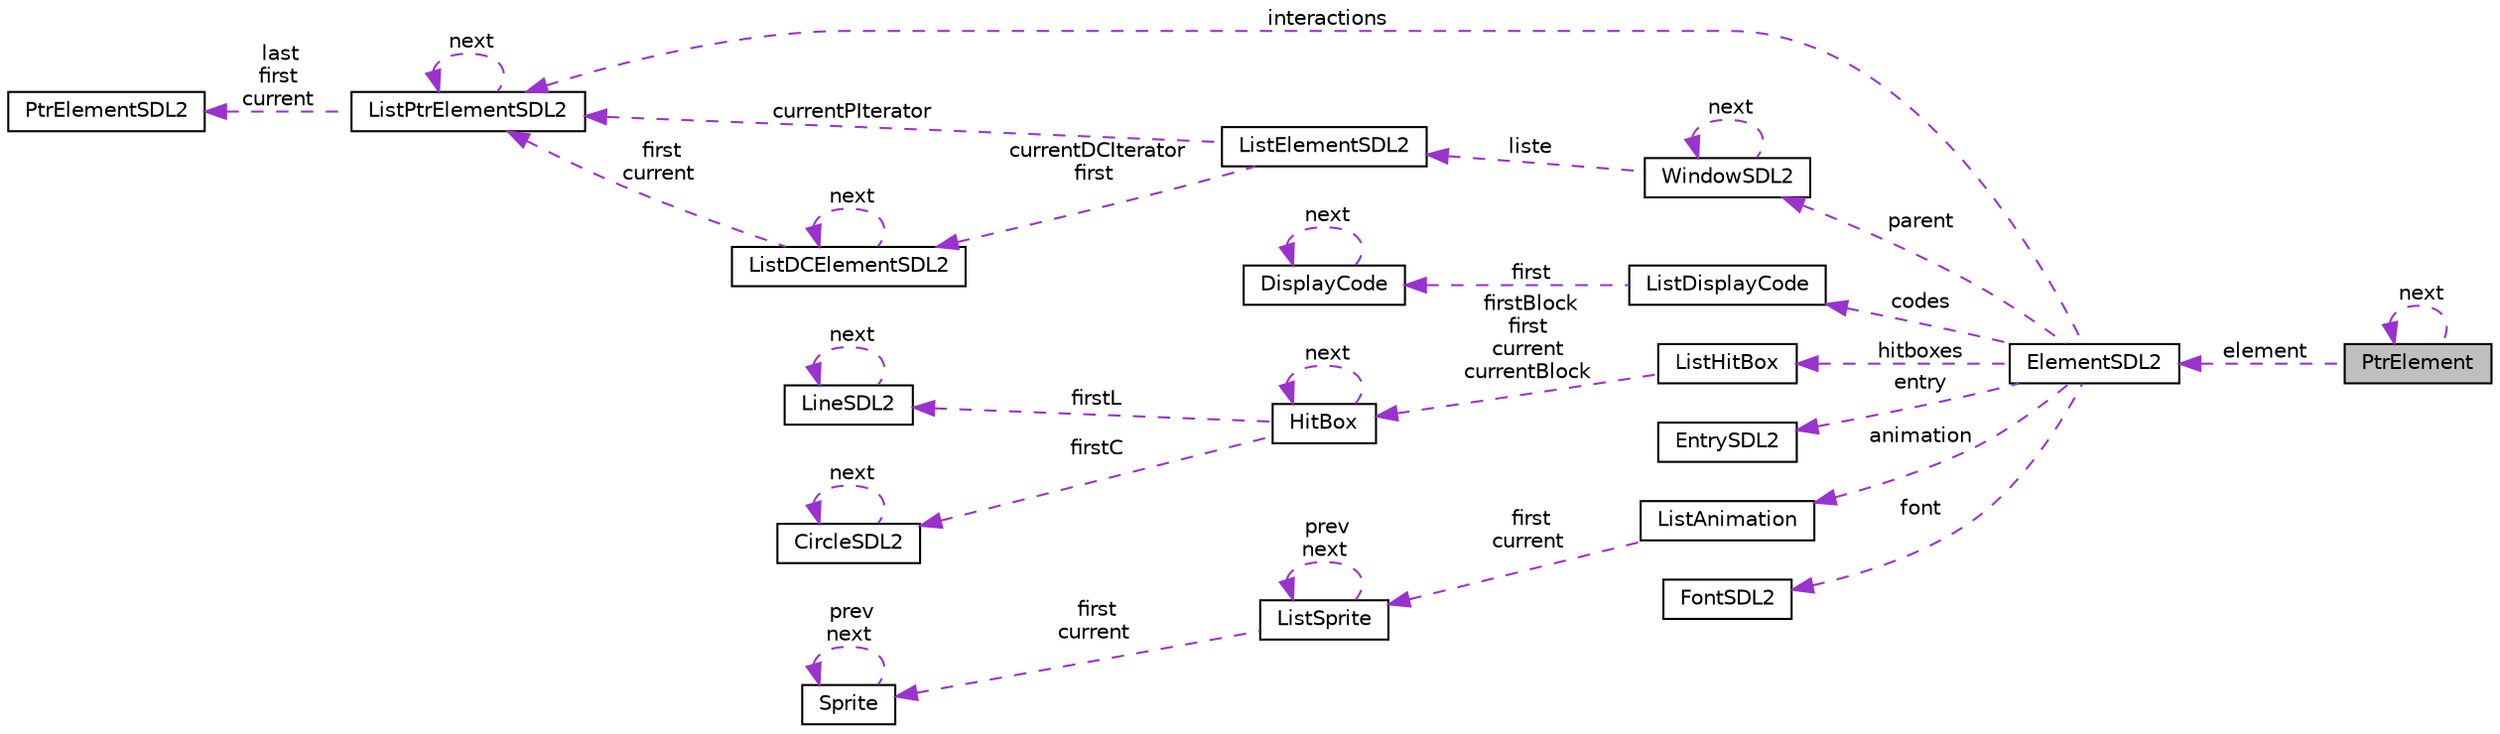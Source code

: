 digraph "PtrElement"
{
  edge [fontname="Helvetica",fontsize="10",labelfontname="Helvetica",labelfontsize="10"];
  node [fontname="Helvetica",fontsize="10",shape=record];
  rankdir="LR";
  Node1 [label="PtrElement",height=0.2,width=0.4,color="black", fillcolor="grey75", style="filled", fontcolor="black"];
  Node2 -> Node1 [dir="back",color="darkorchid3",fontsize="10",style="dashed",label=" element" ,fontname="Helvetica"];
  Node2 [label="ElementSDL2",height=0.2,width=0.4,color="black", fillcolor="white", style="filled",URL="$structElementSDL2.html",tooltip="All the informations of an element. "];
  Node3 -> Node2 [dir="back",color="darkorchid3",fontsize="10",style="dashed",label=" parent" ,fontname="Helvetica"];
  Node3 [label="WindowSDL2",height=0.2,width=0.4,color="black", fillcolor="white", style="filled",URL="$structWindowSDL2.html",tooltip="SANDAL2 window. "];
  Node4 -> Node3 [dir="back",color="darkorchid3",fontsize="10",style="dashed",label=" liste" ,fontname="Helvetica"];
  Node4 [label="ListElementSDL2",height=0.2,width=0.4,color="black", fillcolor="white", style="filled",URL="$structListElementSDL2.html",tooltip="List of list (display code) of list (plan) of elements. "];
  Node5 -> Node4 [dir="back",color="darkorchid3",fontsize="10",style="dashed",label=" currentDCIterator\nfirst" ,fontname="Helvetica"];
  Node5 [label="ListDCElementSDL2",height=0.2,width=0.4,color="black", fillcolor="white", style="filled",URL="$structListDCElementSDL2.html",tooltip="List (display code) of list (plan) of element. "];
  Node5 -> Node5 [dir="back",color="darkorchid3",fontsize="10",style="dashed",label=" next" ,fontname="Helvetica"];
  Node6 -> Node5 [dir="back",color="darkorchid3",fontsize="10",style="dashed",label=" first\ncurrent" ,fontname="Helvetica"];
  Node6 [label="ListPtrElementSDL2",height=0.2,width=0.4,color="black", fillcolor="white", style="filled",URL="$structListPtrElementSDL2.html",tooltip="List of PtrElementSDL2. "];
  Node7 -> Node6 [dir="back",color="darkorchid3",fontsize="10",style="dashed",label=" last\nfirst\ncurrent" ,fontname="Helvetica"];
  Node7 [label="PtrElementSDL2",height=0.2,width=0.4,color="black", fillcolor="white", style="filled",URL="$structPtrElementSDL2.html",tooltip="Structure used to store elements&#39; pointers in a list of element. "];
  Node6 -> Node6 [dir="back",color="darkorchid3",fontsize="10",style="dashed",label=" next" ,fontname="Helvetica"];
  Node6 -> Node4 [dir="back",color="darkorchid3",fontsize="10",style="dashed",label=" currentPIterator" ,fontname="Helvetica"];
  Node3 -> Node3 [dir="back",color="darkorchid3",fontsize="10",style="dashed",label=" next" ,fontname="Helvetica"];
  Node8 -> Node2 [dir="back",color="darkorchid3",fontsize="10",style="dashed",label=" codes" ,fontname="Helvetica"];
  Node8 [label="ListDisplayCode",height=0.2,width=0.4,color="black", fillcolor="white", style="filled",URL="$structListDisplayCode.html",tooltip="List of display codes. "];
  Node9 -> Node8 [dir="back",color="darkorchid3",fontsize="10",style="dashed",label=" first" ,fontname="Helvetica"];
  Node9 [label="DisplayCode",height=0.2,width=0.4,color="black", fillcolor="white", style="filled",URL="$structDisplayCode.html",tooltip="Display code containing the plan and a flag to indicate if it is displaied. "];
  Node9 -> Node9 [dir="back",color="darkorchid3",fontsize="10",style="dashed",label=" next" ,fontname="Helvetica"];
  Node10 -> Node2 [dir="back",color="darkorchid3",fontsize="10",style="dashed",label=" hitboxes" ,fontname="Helvetica"];
  Node10 [label="ListHitBox",height=0.2,width=0.4,color="black", fillcolor="white", style="filled",URL="$structListHitBox.html",tooltip="Collection of hit boxes. "];
  Node11 -> Node10 [dir="back",color="darkorchid3",fontsize="10",style="dashed",label=" firstBlock\nfirst\ncurrent\ncurrentBlock" ,fontname="Helvetica"];
  Node11 [label="HitBox",height=0.2,width=0.4,color="black", fillcolor="white", style="filled",URL="$structHitBox.html",tooltip="Represente a hit boxe which is a collection of LineSDL2 (defining a convexe polygon) and CircleSDL2..."];
  Node12 -> Node11 [dir="back",color="darkorchid3",fontsize="10",style="dashed",label=" firstL" ,fontname="Helvetica"];
  Node12 [label="LineSDL2",height=0.2,width=0.4,color="black", fillcolor="white", style="filled",URL="$structLineSDL2.html",tooltip="Represente a line which delimitate a hittable surface from a none hittable one. "];
  Node12 -> Node12 [dir="back",color="darkorchid3",fontsize="10",style="dashed",label=" next" ,fontname="Helvetica"];
  Node11 -> Node11 [dir="back",color="darkorchid3",fontsize="10",style="dashed",label=" next" ,fontname="Helvetica"];
  Node13 -> Node11 [dir="back",color="darkorchid3",fontsize="10",style="dashed",label=" firstC" ,fontname="Helvetica"];
  Node13 [label="CircleSDL2",height=0.2,width=0.4,color="black", fillcolor="white", style="filled",URL="$structCircleSDL2.html",tooltip="Represente a hittable ellipse. "];
  Node13 -> Node13 [dir="back",color="darkorchid3",fontsize="10",style="dashed",label=" next" ,fontname="Helvetica"];
  Node14 -> Node2 [dir="back",color="darkorchid3",fontsize="10",style="dashed",label=" entry" ,fontname="Helvetica"];
  Node14 [label="EntrySDL2",height=0.2,width=0.4,color="black", fillcolor="white", style="filled",URL="$structEntrySDL2.html",tooltip="More informations about entry. "];
  Node15 -> Node2 [dir="back",color="darkorchid3",fontsize="10",style="dashed",label=" animation" ,fontname="Helvetica"];
  Node15 [label="ListAnimation",height=0.2,width=0.4,color="black", fillcolor="white", style="filled",URL="$structListAnimation.html",tooltip="a list of animations "];
  Node16 -> Node15 [dir="back",color="darkorchid3",fontsize="10",style="dashed",label=" first\ncurrent" ,fontname="Helvetica"];
  Node16 [label="ListSprite",height=0.2,width=0.4,color="black", fillcolor="white", style="filled",URL="$structListSprite.html",tooltip="all steps of an animation "];
  Node17 -> Node16 [dir="back",color="darkorchid3",fontsize="10",style="dashed",label=" first\ncurrent" ,fontname="Helvetica"];
  Node17 [label="Sprite",height=0.2,width=0.4,color="black", fillcolor="white", style="filled",URL="$structSprite.html",tooltip="informations about a step of an animation "];
  Node17 -> Node17 [dir="back",color="darkorchid3",fontsize="10",style="dashed",label=" prev\nnext" ,fontname="Helvetica"];
  Node16 -> Node16 [dir="back",color="darkorchid3",fontsize="10",style="dashed",label=" prev\nnext" ,fontname="Helvetica"];
  Node6 -> Node2 [dir="back",color="darkorchid3",fontsize="10",style="dashed",label=" interactions" ,fontname="Helvetica"];
  Node18 -> Node2 [dir="back",color="darkorchid3",fontsize="10",style="dashed",label=" font" ,fontname="Helvetica"];
  Node18 [label="FontSDL2",height=0.2,width=0.4,color="black", fillcolor="white", style="filled",URL="$structFontSDL2.html",tooltip="Informations about SDL2 font. "];
  Node1 -> Node1 [dir="back",color="darkorchid3",fontsize="10",style="dashed",label=" next" ,fontname="Helvetica"];
}

